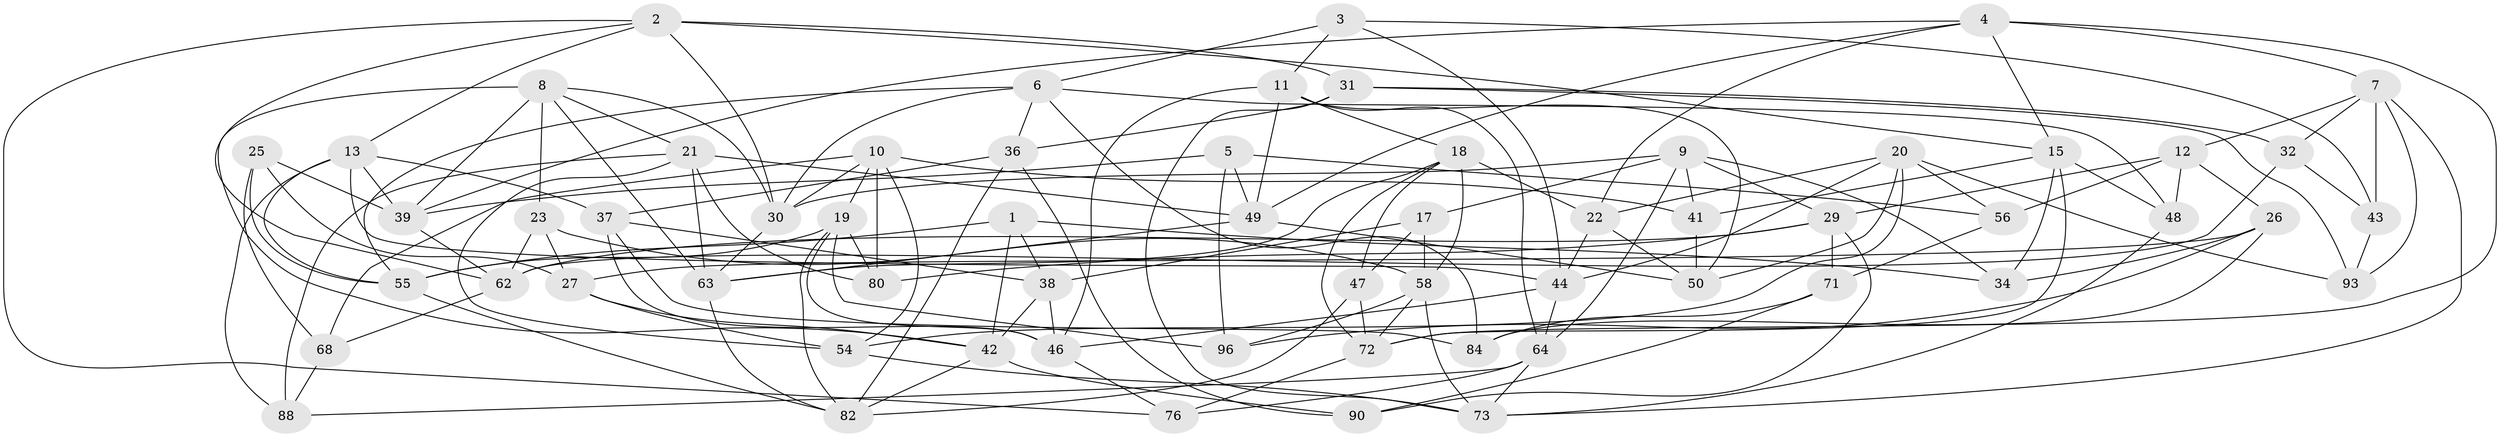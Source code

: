 // original degree distribution, {4: 1.0}
// Generated by graph-tools (version 1.1) at 2025/39/02/21/25 10:39:01]
// undirected, 61 vertices, 156 edges
graph export_dot {
graph [start="1"]
  node [color=gray90,style=filled];
  1;
  2 [super="+70"];
  3;
  4 [super="+45"];
  5;
  6 [super="+91"];
  7 [super="+33"];
  8 [super="+67"];
  9 [super="+75"];
  10 [super="+65"];
  11 [super="+14"];
  12 [super="+24"];
  13 [super="+16"];
  15 [super="+57"];
  17;
  18 [super="+99"];
  19 [super="+66"];
  20 [super="+78"];
  21 [super="+51"];
  22 [super="+100"];
  23;
  25;
  26 [super="+28"];
  27 [super="+35"];
  29 [super="+69"];
  30 [super="+59"];
  31 [super="+89"];
  32;
  34;
  36 [super="+52"];
  37 [super="+94"];
  38 [super="+40"];
  39 [super="+81"];
  41;
  42 [super="+60"];
  43;
  44 [super="+92"];
  46 [super="+87"];
  47;
  48;
  49 [super="+79"];
  50 [super="+53"];
  54 [super="+61"];
  55 [super="+83"];
  56;
  58 [super="+86"];
  62 [super="+85"];
  63 [super="+98"];
  64 [super="+95"];
  68;
  71;
  72 [super="+77"];
  73 [super="+74"];
  76;
  80;
  82 [super="+97"];
  84;
  88;
  90;
  93;
  96;
  1 -- 34;
  1 -- 55;
  1 -- 42;
  1 -- 38;
  2 -- 76;
  2 -- 15;
  2 -- 31;
  2 -- 62;
  2 -- 13;
  2 -- 30;
  3 -- 43;
  3 -- 11;
  3 -- 44;
  3 -- 6;
  4 -- 15;
  4 -- 72;
  4 -- 7;
  4 -- 39;
  4 -- 49;
  4 -- 22;
  5 -- 39;
  5 -- 96;
  5 -- 56;
  5 -- 49;
  6 -- 84;
  6 -- 55;
  6 -- 48;
  6 -- 30;
  6 -- 36;
  7 -- 43;
  7 -- 93;
  7 -- 32;
  7 -- 12;
  7 -- 73;
  8 -- 39;
  8 -- 30;
  8 -- 21;
  8 -- 42;
  8 -- 63;
  8 -- 23;
  9 -- 34;
  9 -- 64;
  9 -- 41;
  9 -- 30;
  9 -- 17;
  9 -- 29;
  10 -- 80;
  10 -- 68;
  10 -- 19;
  10 -- 54;
  10 -- 41;
  10 -- 30;
  11 -- 18;
  11 -- 49;
  11 -- 64;
  11 -- 50;
  11 -- 46;
  12 -- 29;
  12 -- 26 [weight=2];
  12 -- 56;
  12 -- 48;
  13 -- 39;
  13 -- 55;
  13 -- 88;
  13 -- 37;
  13 -- 44;
  15 -- 34;
  15 -- 48;
  15 -- 72;
  15 -- 41;
  17 -- 38;
  17 -- 47;
  17 -- 58;
  18 -- 58;
  18 -- 22;
  18 -- 47;
  18 -- 72;
  18 -- 63;
  19 -- 82;
  19 -- 96;
  19 -- 80;
  19 -- 55;
  19 -- 46;
  20 -- 56;
  20 -- 93;
  20 -- 54;
  20 -- 44;
  20 -- 50;
  20 -- 22;
  21 -- 80;
  21 -- 63;
  21 -- 49;
  21 -- 88;
  21 -- 54;
  22 -- 50 [weight=2];
  22 -- 44;
  23 -- 27;
  23 -- 62;
  23 -- 58;
  25 -- 68;
  25 -- 55;
  25 -- 39;
  25 -- 27;
  26 -- 96;
  26 -- 34;
  26 -- 84;
  26 -- 27;
  27 -- 54 [weight=2];
  27 -- 42;
  29 -- 80;
  29 -- 90;
  29 -- 62;
  29 -- 71;
  30 -- 63;
  31 -- 93;
  31 -- 73;
  31 -- 32;
  31 -- 36 [weight=2];
  32 -- 43;
  32 -- 62;
  36 -- 90;
  36 -- 37;
  36 -- 82;
  37 -- 46;
  37 -- 38 [weight=2];
  37 -- 84;
  38 -- 42;
  38 -- 46;
  39 -- 62;
  41 -- 50;
  42 -- 90;
  42 -- 82;
  43 -- 93;
  44 -- 64;
  44 -- 46;
  46 -- 76;
  47 -- 82;
  47 -- 72;
  48 -- 73;
  49 -- 63;
  49 -- 50;
  54 -- 73;
  55 -- 82;
  56 -- 71;
  58 -- 73;
  58 -- 96;
  58 -- 72;
  62 -- 68;
  63 -- 82;
  64 -- 76;
  64 -- 73;
  64 -- 88;
  68 -- 88;
  71 -- 90;
  71 -- 84;
  72 -- 76;
}
